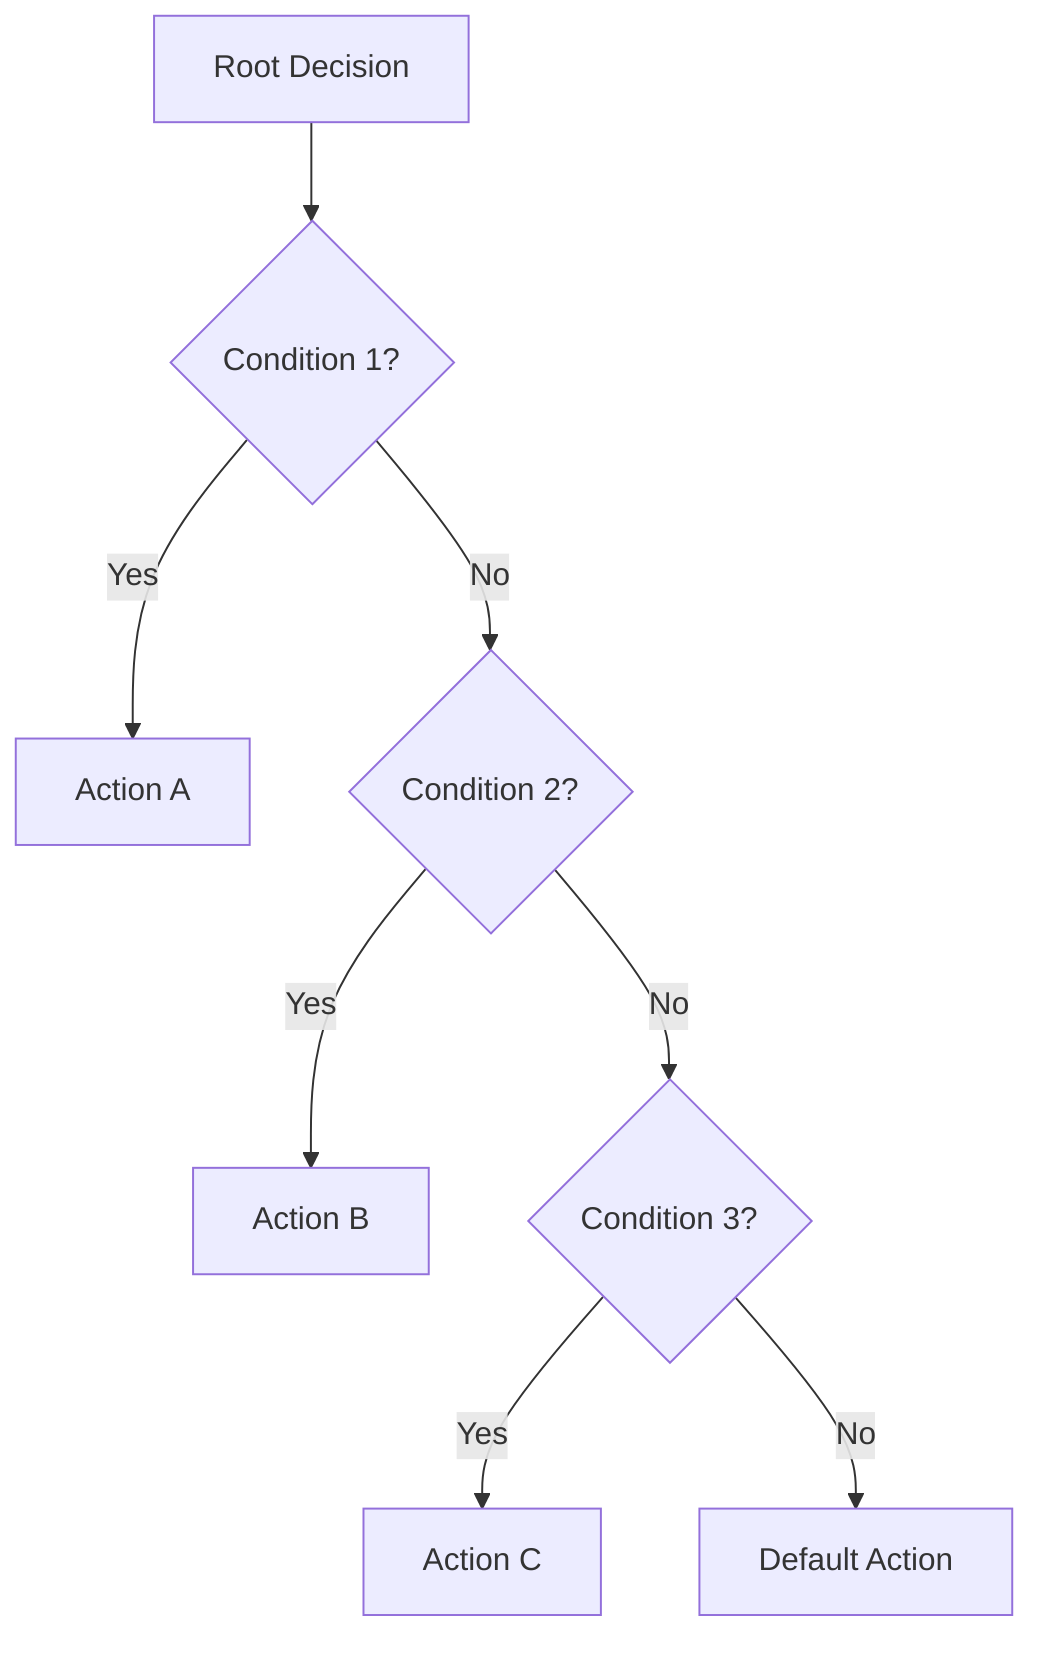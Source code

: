 graph TD
    A[Root Decision] --> B{Condition 1?}
    B -->|Yes| C[Action A]
    B -->|No| D{Condition 2?}
    D -->|Yes| E[Action B]
    D -->|No| F{Condition 3?}
    F -->|Yes| G[Action C]
    F -->|No| H[Default Action]